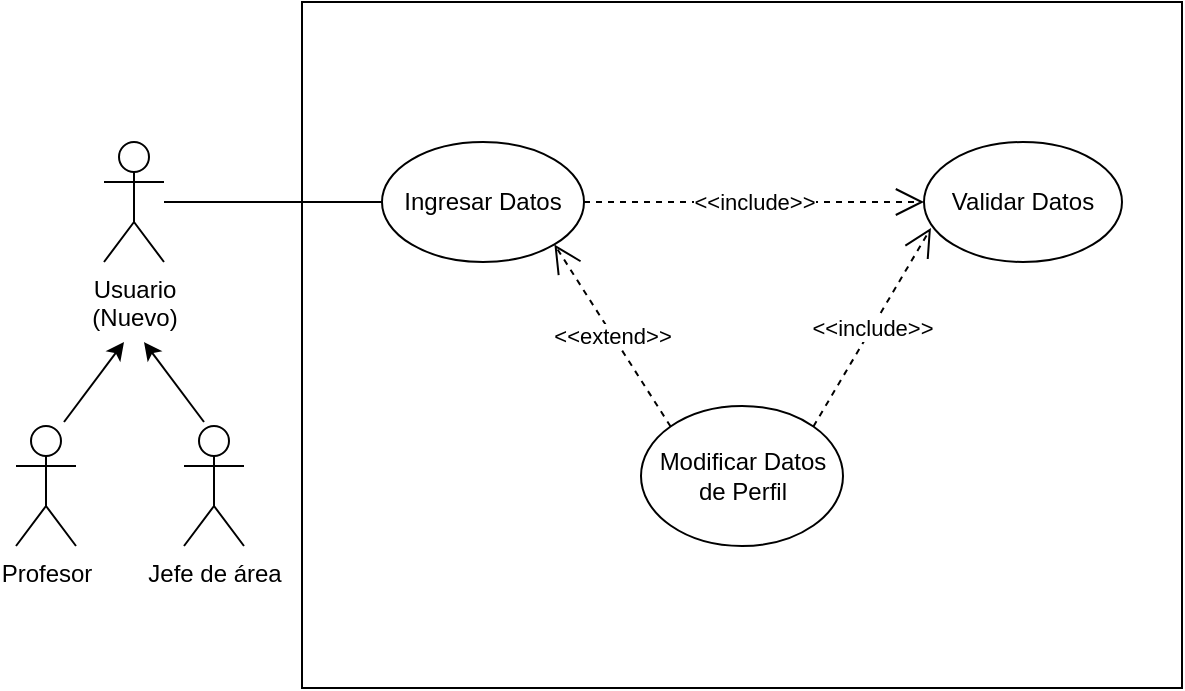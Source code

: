 <mxfile version="24.8.3">
  <diagram id="C5RBs43oDa-KdzZeNtuy" name="Page-1">
    <mxGraphModel dx="978" dy="558" grid="1" gridSize="10" guides="1" tooltips="1" connect="1" arrows="1" fold="1" page="1" pageScale="1" pageWidth="827" pageHeight="1169" math="0" shadow="0">
      <root>
        <mxCell id="WIyWlLk6GJQsqaUBKTNV-0" />
        <mxCell id="WIyWlLk6GJQsqaUBKTNV-1" parent="WIyWlLk6GJQsqaUBKTNV-0" />
        <mxCell id="4fp7syGJBLzp172K2ZbQ-8" value="" style="whiteSpace=wrap;html=1;" parent="WIyWlLk6GJQsqaUBKTNV-1" vertex="1">
          <mxGeometry x="229" y="140" width="440" height="343" as="geometry" />
        </mxCell>
        <mxCell id="oNv-fwpwx4Z7Ws2TRzvX-1" value="&lt;div&gt;Usuario&lt;/div&gt;&lt;div&gt;(Nuevo)&lt;/div&gt;" style="shape=umlActor;verticalLabelPosition=bottom;verticalAlign=top;html=1;outlineConnect=0;" parent="WIyWlLk6GJQsqaUBKTNV-1" vertex="1">
          <mxGeometry x="130" y="210" width="30" height="60" as="geometry" />
        </mxCell>
        <mxCell id="tyCtaZMKabNBIvSfg8F4-0" value="Ingresar Datos" style="ellipse;whiteSpace=wrap;html=1;" parent="WIyWlLk6GJQsqaUBKTNV-1" vertex="1">
          <mxGeometry x="269" y="210" width="101" height="60" as="geometry" />
        </mxCell>
        <mxCell id="tyCtaZMKabNBIvSfg8F4-4" value="Validar Datos" style="ellipse;whiteSpace=wrap;html=1;" parent="WIyWlLk6GJQsqaUBKTNV-1" vertex="1">
          <mxGeometry x="540" y="210" width="99" height="60" as="geometry" />
        </mxCell>
        <mxCell id="-WZQKZSNnh-fs0oWzx5F-1" value="&amp;lt;&amp;lt;include&amp;gt;&amp;gt;" style="endArrow=open;endSize=12;dashed=1;html=1;rounded=0;exitX=1;exitY=0;exitDx=0;exitDy=0;entryX=0.035;entryY=0.717;entryDx=0;entryDy=0;entryPerimeter=0;" parent="WIyWlLk6GJQsqaUBKTNV-1" source="tyCtaZMKabNBIvSfg8F4-10" target="tyCtaZMKabNBIvSfg8F4-4" edge="1">
          <mxGeometry width="160" relative="1" as="geometry">
            <mxPoint x="439" y="320" as="sourcePoint" />
            <mxPoint x="599" y="320" as="targetPoint" />
          </mxGeometry>
        </mxCell>
        <mxCell id="4fp7syGJBLzp172K2ZbQ-0" style="edgeStyle=orthogonalEdgeStyle;rounded=0;orthogonalLoop=1;jettySize=auto;html=1;exitX=0.5;exitY=1;exitDx=0;exitDy=0;" parent="WIyWlLk6GJQsqaUBKTNV-1" edge="1">
          <mxGeometry relative="1" as="geometry">
            <mxPoint x="429" y="450" as="sourcePoint" />
            <mxPoint x="429" y="450" as="targetPoint" />
          </mxGeometry>
        </mxCell>
        <mxCell id="4fp7syGJBLzp172K2ZbQ-1" value="" style="endArrow=none;html=1;rounded=0;entryX=0;entryY=0.5;entryDx=0;entryDy=0;" parent="WIyWlLk6GJQsqaUBKTNV-1" source="oNv-fwpwx4Z7Ws2TRzvX-1" target="tyCtaZMKabNBIvSfg8F4-0" edge="1">
          <mxGeometry width="50" height="50" relative="1" as="geometry">
            <mxPoint x="189" y="240" as="sourcePoint" />
            <mxPoint x="239" y="190" as="targetPoint" />
          </mxGeometry>
        </mxCell>
        <mxCell id="tyCtaZMKabNBIvSfg8F4-10" value="Modificar Datos de Perfil" style="ellipse;whiteSpace=wrap;html=1;" parent="WIyWlLk6GJQsqaUBKTNV-1" vertex="1">
          <mxGeometry x="398.5" y="342" width="101" height="70" as="geometry" />
        </mxCell>
        <mxCell id="4fp7syGJBLzp172K2ZbQ-3" value="&amp;lt;&amp;lt;include&amp;gt;&amp;gt;" style="endArrow=open;endSize=12;dashed=1;html=1;rounded=0;entryX=0;entryY=0.5;entryDx=0;entryDy=0;exitX=1;exitY=0.5;exitDx=0;exitDy=0;" parent="WIyWlLk6GJQsqaUBKTNV-1" source="tyCtaZMKabNBIvSfg8F4-0" target="tyCtaZMKabNBIvSfg8F4-4" edge="1">
          <mxGeometry width="160" relative="1" as="geometry">
            <mxPoint x="487" y="359" as="sourcePoint" />
            <mxPoint x="591" y="259" as="targetPoint" />
          </mxGeometry>
        </mxCell>
        <mxCell id="4fp7syGJBLzp172K2ZbQ-6" value="&amp;lt;&amp;lt;extend&amp;gt;&amp;gt;" style="endArrow=open;endSize=12;dashed=1;html=1;rounded=0;exitX=0;exitY=0;exitDx=0;exitDy=0;entryX=1;entryY=1;entryDx=0;entryDy=0;" parent="WIyWlLk6GJQsqaUBKTNV-1" source="tyCtaZMKabNBIvSfg8F4-10" target="tyCtaZMKabNBIvSfg8F4-0" edge="1">
          <mxGeometry width="160" relative="1" as="geometry">
            <mxPoint x="487" y="359" as="sourcePoint" />
            <mxPoint x="591" y="259" as="targetPoint" />
          </mxGeometry>
        </mxCell>
        <mxCell id="4fp7syGJBLzp172K2ZbQ-13" value="&lt;div&gt;Profesor&lt;/div&gt;" style="shape=umlActor;verticalLabelPosition=bottom;verticalAlign=top;html=1;outlineConnect=0;" parent="WIyWlLk6GJQsqaUBKTNV-1" vertex="1">
          <mxGeometry x="86" y="352" width="30" height="60" as="geometry" />
        </mxCell>
        <mxCell id="4fp7syGJBLzp172K2ZbQ-14" value="Jefe de área" style="shape=umlActor;verticalLabelPosition=bottom;verticalAlign=top;html=1;outlineConnect=0;" parent="WIyWlLk6GJQsqaUBKTNV-1" vertex="1">
          <mxGeometry x="170" y="352" width="30" height="60" as="geometry" />
        </mxCell>
        <mxCell id="4fp7syGJBLzp172K2ZbQ-15" value="" style="endArrow=classic;html=1;rounded=0;" parent="WIyWlLk6GJQsqaUBKTNV-1" edge="1">
          <mxGeometry width="50" height="50" relative="1" as="geometry">
            <mxPoint x="110" y="350" as="sourcePoint" />
            <mxPoint x="140" y="310" as="targetPoint" />
          </mxGeometry>
        </mxCell>
        <mxCell id="4fp7syGJBLzp172K2ZbQ-16" value="" style="endArrow=classic;html=1;rounded=0;" parent="WIyWlLk6GJQsqaUBKTNV-1" edge="1">
          <mxGeometry width="50" height="50" relative="1" as="geometry">
            <mxPoint x="180" y="350" as="sourcePoint" />
            <mxPoint x="150" y="310" as="targetPoint" />
          </mxGeometry>
        </mxCell>
      </root>
    </mxGraphModel>
  </diagram>
</mxfile>
